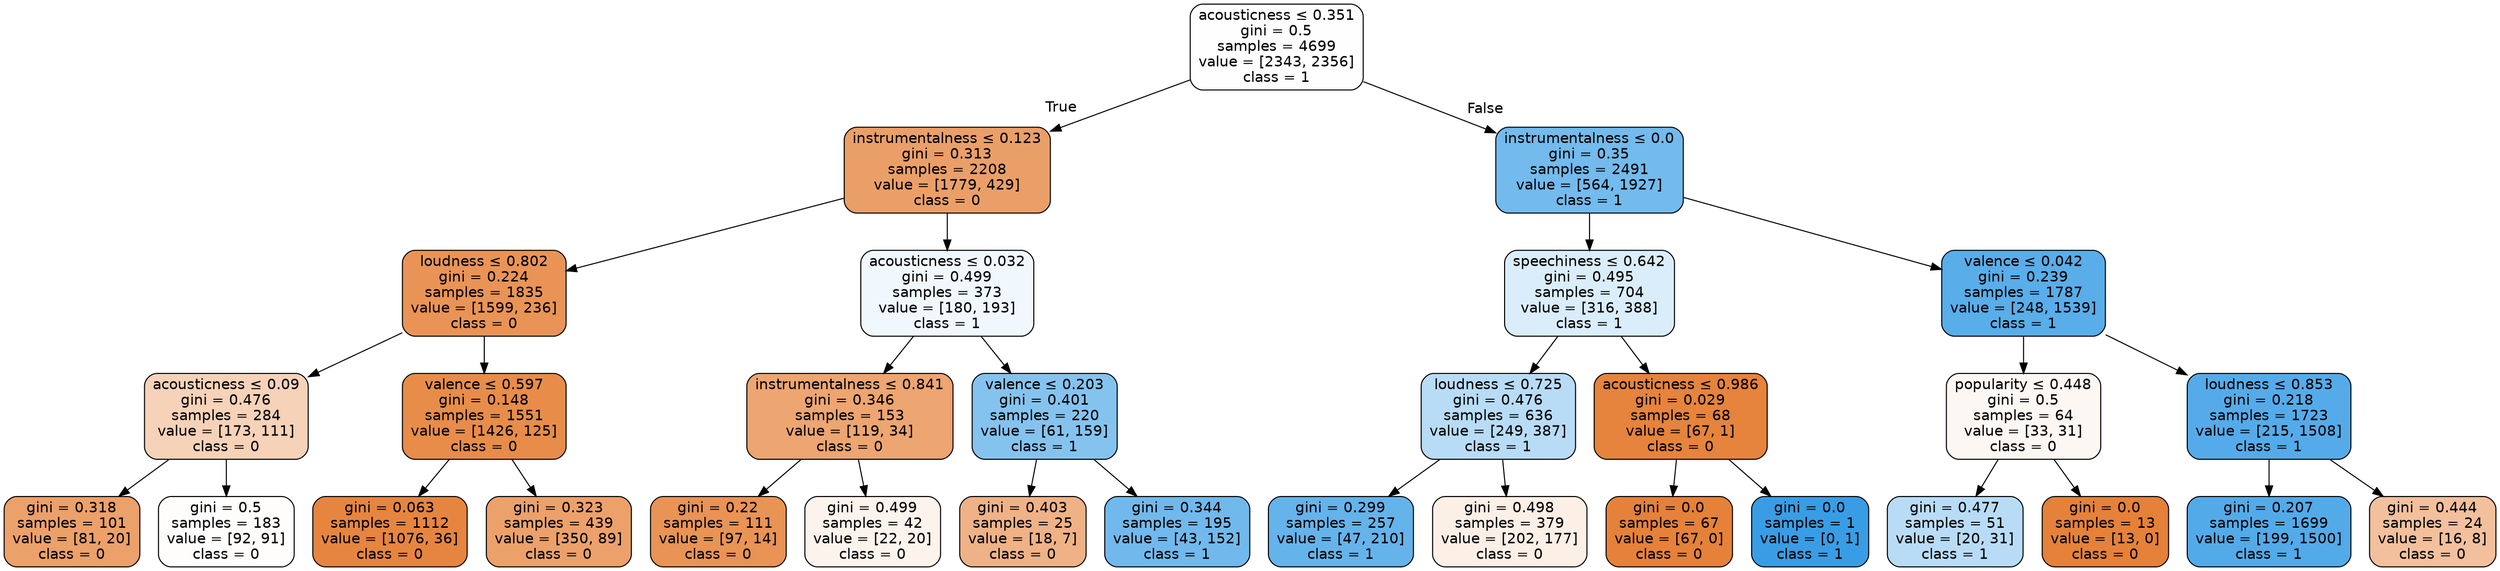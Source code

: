 digraph Tree {
node [shape=box, style="filled, rounded", color="black", fontname=helvetica] ;
edge [fontname=helvetica] ;
0 [label=<acousticness &le; 0.351<br/>gini = 0.5<br/>samples = 4699<br/>value = [2343, 2356]<br/>class = 1>, fillcolor="#399de501"] ;
1 [label=<instrumentalness &le; 0.123<br/>gini = 0.313<br/>samples = 2208<br/>value = [1779, 429]<br/>class = 0>, fillcolor="#e58139c2"] ;
0 -> 1 [labeldistance=2.5, labelangle=45, headlabel="True"] ;
2 [label=<loudness &le; 0.802<br/>gini = 0.224<br/>samples = 1835<br/>value = [1599, 236]<br/>class = 0>, fillcolor="#e58139d9"] ;
1 -> 2 ;
3 [label=<acousticness &le; 0.09<br/>gini = 0.476<br/>samples = 284<br/>value = [173, 111]<br/>class = 0>, fillcolor="#e581395b"] ;
2 -> 3 ;
4 [label=<gini = 0.318<br/>samples = 101<br/>value = [81, 20]<br/>class = 0>, fillcolor="#e58139c0"] ;
3 -> 4 ;
5 [label=<gini = 0.5<br/>samples = 183<br/>value = [92, 91]<br/>class = 0>, fillcolor="#e5813903"] ;
3 -> 5 ;
6 [label=<valence &le; 0.597<br/>gini = 0.148<br/>samples = 1551<br/>value = [1426, 125]<br/>class = 0>, fillcolor="#e58139e9"] ;
2 -> 6 ;
7 [label=<gini = 0.063<br/>samples = 1112<br/>value = [1076, 36]<br/>class = 0>, fillcolor="#e58139f6"] ;
6 -> 7 ;
8 [label=<gini = 0.323<br/>samples = 439<br/>value = [350, 89]<br/>class = 0>, fillcolor="#e58139be"] ;
6 -> 8 ;
9 [label=<acousticness &le; 0.032<br/>gini = 0.499<br/>samples = 373<br/>value = [180, 193]<br/>class = 1>, fillcolor="#399de511"] ;
1 -> 9 ;
10 [label=<instrumentalness &le; 0.841<br/>gini = 0.346<br/>samples = 153<br/>value = [119, 34]<br/>class = 0>, fillcolor="#e58139b6"] ;
9 -> 10 ;
11 [label=<gini = 0.22<br/>samples = 111<br/>value = [97, 14]<br/>class = 0>, fillcolor="#e58139da"] ;
10 -> 11 ;
12 [label=<gini = 0.499<br/>samples = 42<br/>value = [22, 20]<br/>class = 0>, fillcolor="#e5813917"] ;
10 -> 12 ;
13 [label=<valence &le; 0.203<br/>gini = 0.401<br/>samples = 220<br/>value = [61, 159]<br/>class = 1>, fillcolor="#399de59d"] ;
9 -> 13 ;
14 [label=<gini = 0.403<br/>samples = 25<br/>value = [18, 7]<br/>class = 0>, fillcolor="#e581399c"] ;
13 -> 14 ;
15 [label=<gini = 0.344<br/>samples = 195<br/>value = [43, 152]<br/>class = 1>, fillcolor="#399de5b7"] ;
13 -> 15 ;
16 [label=<instrumentalness &le; 0.0<br/>gini = 0.35<br/>samples = 2491<br/>value = [564, 1927]<br/>class = 1>, fillcolor="#399de5b4"] ;
0 -> 16 [labeldistance=2.5, labelangle=-45, headlabel="False"] ;
17 [label=<speechiness &le; 0.642<br/>gini = 0.495<br/>samples = 704<br/>value = [316, 388]<br/>class = 1>, fillcolor="#399de52f"] ;
16 -> 17 ;
18 [label=<loudness &le; 0.725<br/>gini = 0.476<br/>samples = 636<br/>value = [249, 387]<br/>class = 1>, fillcolor="#399de55b"] ;
17 -> 18 ;
19 [label=<gini = 0.299<br/>samples = 257<br/>value = [47, 210]<br/>class = 1>, fillcolor="#399de5c6"] ;
18 -> 19 ;
20 [label=<gini = 0.498<br/>samples = 379<br/>value = [202, 177]<br/>class = 0>, fillcolor="#e5813920"] ;
18 -> 20 ;
21 [label=<acousticness &le; 0.986<br/>gini = 0.029<br/>samples = 68<br/>value = [67, 1]<br/>class = 0>, fillcolor="#e58139fb"] ;
17 -> 21 ;
22 [label=<gini = 0.0<br/>samples = 67<br/>value = [67, 0]<br/>class = 0>, fillcolor="#e58139ff"] ;
21 -> 22 ;
23 [label=<gini = 0.0<br/>samples = 1<br/>value = [0, 1]<br/>class = 1>, fillcolor="#399de5ff"] ;
21 -> 23 ;
24 [label=<valence &le; 0.042<br/>gini = 0.239<br/>samples = 1787<br/>value = [248, 1539]<br/>class = 1>, fillcolor="#399de5d6"] ;
16 -> 24 ;
25 [label=<popularity &le; 0.448<br/>gini = 0.5<br/>samples = 64<br/>value = [33, 31]<br/>class = 0>, fillcolor="#e581390f"] ;
24 -> 25 ;
26 [label=<gini = 0.477<br/>samples = 51<br/>value = [20, 31]<br/>class = 1>, fillcolor="#399de55a"] ;
25 -> 26 ;
27 [label=<gini = 0.0<br/>samples = 13<br/>value = [13, 0]<br/>class = 0>, fillcolor="#e58139ff"] ;
25 -> 27 ;
28 [label=<loudness &le; 0.853<br/>gini = 0.218<br/>samples = 1723<br/>value = [215, 1508]<br/>class = 1>, fillcolor="#399de5db"] ;
24 -> 28 ;
29 [label=<gini = 0.207<br/>samples = 1699<br/>value = [199, 1500]<br/>class = 1>, fillcolor="#399de5dd"] ;
28 -> 29 ;
30 [label=<gini = 0.444<br/>samples = 24<br/>value = [16, 8]<br/>class = 0>, fillcolor="#e581397f"] ;
28 -> 30 ;
}